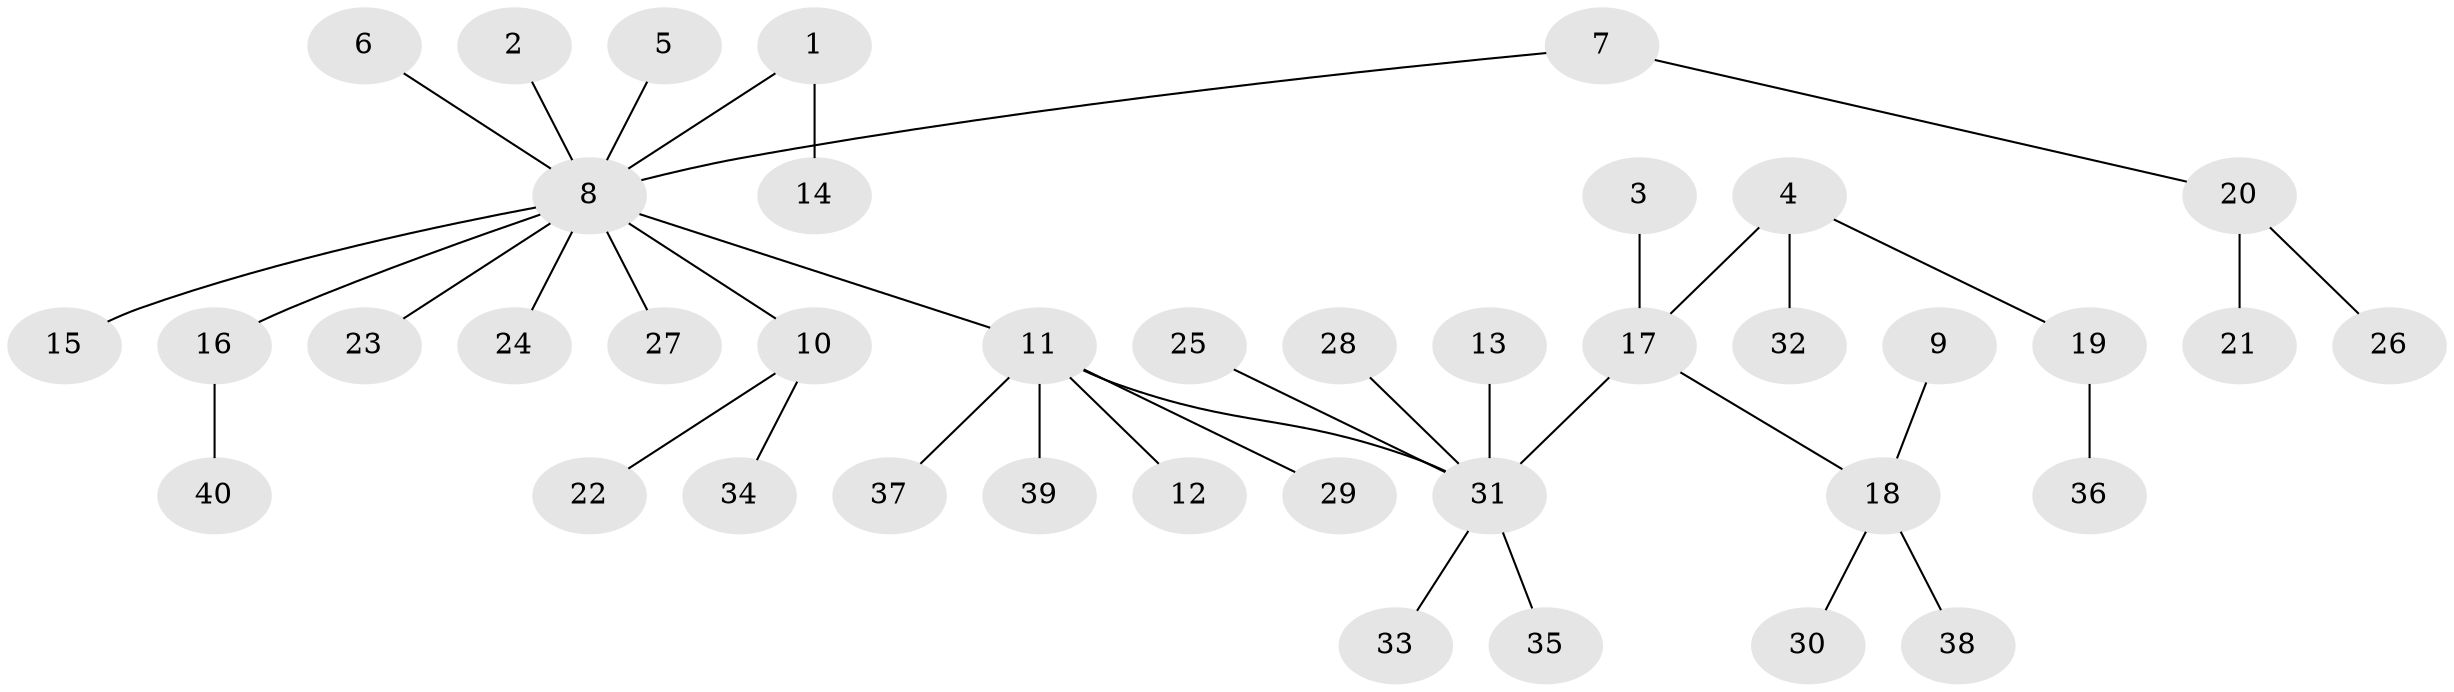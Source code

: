 // original degree distribution, {4: 0.0625, 8: 0.0125, 7: 0.0125, 6: 0.0125, 2: 0.2875, 5: 0.025, 3: 0.0875, 1: 0.5}
// Generated by graph-tools (version 1.1) at 2025/50/03/09/25 03:50:23]
// undirected, 40 vertices, 39 edges
graph export_dot {
graph [start="1"]
  node [color=gray90,style=filled];
  1;
  2;
  3;
  4;
  5;
  6;
  7;
  8;
  9;
  10;
  11;
  12;
  13;
  14;
  15;
  16;
  17;
  18;
  19;
  20;
  21;
  22;
  23;
  24;
  25;
  26;
  27;
  28;
  29;
  30;
  31;
  32;
  33;
  34;
  35;
  36;
  37;
  38;
  39;
  40;
  1 -- 8 [weight=1.0];
  1 -- 14 [weight=1.0];
  2 -- 8 [weight=1.0];
  3 -- 17 [weight=1.0];
  4 -- 17 [weight=1.0];
  4 -- 19 [weight=1.0];
  4 -- 32 [weight=1.0];
  5 -- 8 [weight=1.0];
  6 -- 8 [weight=1.0];
  7 -- 8 [weight=1.0];
  7 -- 20 [weight=1.0];
  8 -- 10 [weight=1.0];
  8 -- 11 [weight=1.0];
  8 -- 15 [weight=1.0];
  8 -- 16 [weight=1.0];
  8 -- 23 [weight=1.0];
  8 -- 24 [weight=1.0];
  8 -- 27 [weight=1.0];
  9 -- 18 [weight=1.0];
  10 -- 22 [weight=1.0];
  10 -- 34 [weight=1.0];
  11 -- 12 [weight=1.0];
  11 -- 29 [weight=1.0];
  11 -- 31 [weight=1.0];
  11 -- 37 [weight=1.0];
  11 -- 39 [weight=1.0];
  13 -- 31 [weight=1.0];
  16 -- 40 [weight=1.0];
  17 -- 18 [weight=1.0];
  17 -- 31 [weight=1.0];
  18 -- 30 [weight=1.0];
  18 -- 38 [weight=1.0];
  19 -- 36 [weight=1.0];
  20 -- 21 [weight=1.0];
  20 -- 26 [weight=1.0];
  25 -- 31 [weight=1.0];
  28 -- 31 [weight=1.0];
  31 -- 33 [weight=1.0];
  31 -- 35 [weight=1.0];
}
